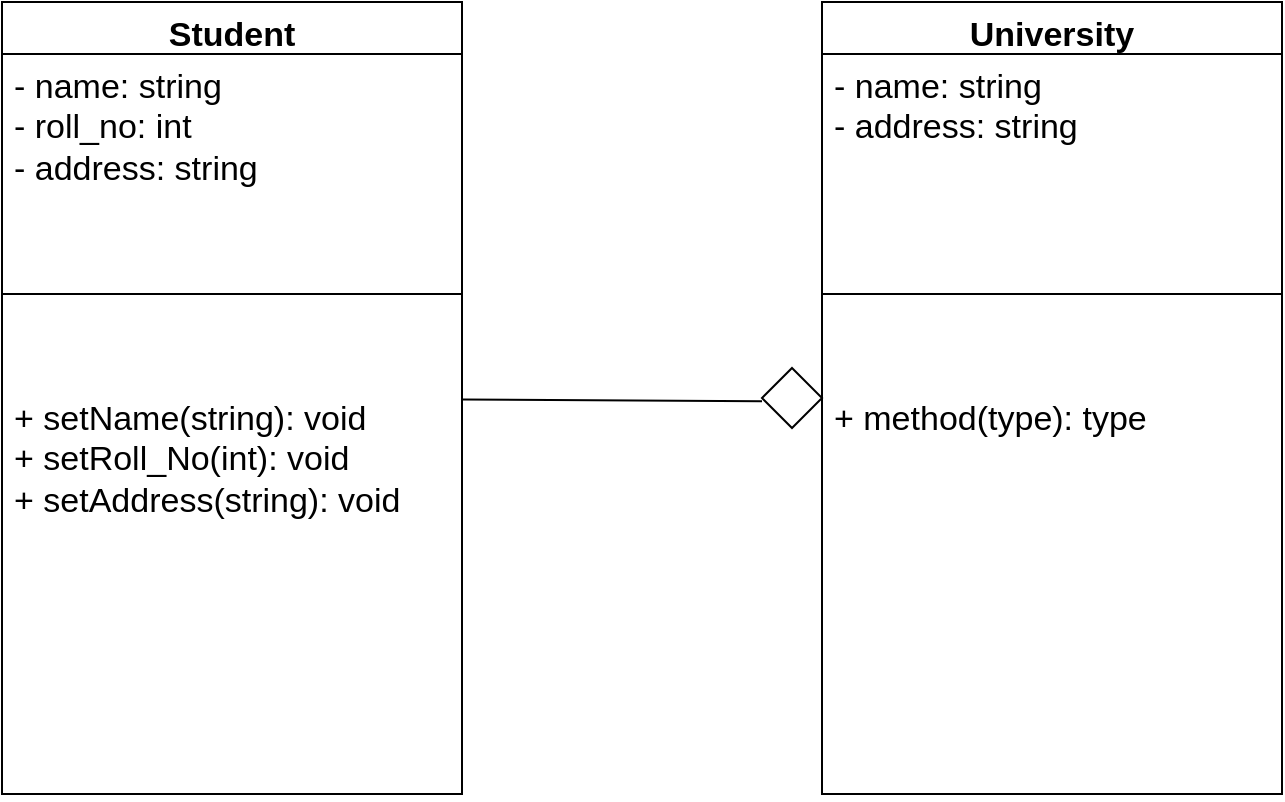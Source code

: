 <mxfile version="27.1.5">
  <diagram name="Page-1" id="2Nkzva1K4cVuqRfbs4uY">
    <mxGraphModel dx="1284" dy="588" grid="1" gridSize="10" guides="1" tooltips="1" connect="1" arrows="1" fold="1" page="1" pageScale="1" pageWidth="850" pageHeight="1100" math="0" shadow="0">
      <root>
        <mxCell id="0" />
        <mxCell id="1" parent="0" />
        <mxCell id="PgNYun0s8CIv6_MDh4ge-5" value="Student" style="swimlane;fontStyle=1;align=center;verticalAlign=top;childLayout=stackLayout;horizontal=1;startSize=26;horizontalStack=0;resizeParent=1;resizeParentMax=0;resizeLast=0;collapsible=1;marginBottom=0;whiteSpace=wrap;html=1;fontSize=17;" parent="1" vertex="1">
          <mxGeometry x="80" y="80" width="230" height="396" as="geometry" />
        </mxCell>
        <mxCell id="PgNYun0s8CIv6_MDh4ge-6" value="- name: string&lt;div&gt;- roll_no: int&lt;/div&gt;&lt;div&gt;- address: string&lt;/div&gt;&lt;div&gt;&lt;br&gt;&lt;/div&gt;" style="text;strokeColor=none;fillColor=none;align=left;verticalAlign=top;spacingLeft=4;spacingRight=4;overflow=hidden;rotatable=0;points=[[0,0.5],[1,0.5]];portConstraint=eastwest;whiteSpace=wrap;html=1;fontSize=17;" parent="PgNYun0s8CIv6_MDh4ge-5" vertex="1">
          <mxGeometry y="26" width="230" height="74" as="geometry" />
        </mxCell>
        <mxCell id="PgNYun0s8CIv6_MDh4ge-7" value="" style="line;strokeWidth=1;fillColor=none;align=left;verticalAlign=middle;spacingTop=-1;spacingLeft=3;spacingRight=3;rotatable=0;labelPosition=right;points=[];portConstraint=eastwest;strokeColor=inherit;fontSize=17;" parent="PgNYun0s8CIv6_MDh4ge-5" vertex="1">
          <mxGeometry y="100" width="230" height="92" as="geometry" />
        </mxCell>
        <mxCell id="PgNYun0s8CIv6_MDh4ge-8" value="+ setName(string): void&lt;div&gt;+ setRoll_No(int): void&lt;/div&gt;&lt;div&gt;+ setAddress(string): void&lt;/div&gt;" style="text;strokeColor=none;fillColor=none;align=left;verticalAlign=top;spacingLeft=4;spacingRight=4;overflow=hidden;rotatable=0;points=[[0,0.5],[1,0.5]];portConstraint=eastwest;whiteSpace=wrap;html=1;fontSize=17;" parent="PgNYun0s8CIv6_MDh4ge-5" vertex="1">
          <mxGeometry y="192" width="230" height="204" as="geometry" />
        </mxCell>
        <mxCell id="Xl6NuGSKY5KmwSKETpz8-1" value="University" style="swimlane;fontStyle=1;align=center;verticalAlign=top;childLayout=stackLayout;horizontal=1;startSize=26;horizontalStack=0;resizeParent=1;resizeParentMax=0;resizeLast=0;collapsible=1;marginBottom=0;whiteSpace=wrap;html=1;fontSize=17;" vertex="1" parent="1">
          <mxGeometry x="490" y="80" width="230" height="396" as="geometry" />
        </mxCell>
        <mxCell id="Xl6NuGSKY5KmwSKETpz8-2" value="- name: string&lt;div&gt;- address: string&lt;/div&gt;&lt;div&gt;&lt;br&gt;&lt;/div&gt;" style="text;strokeColor=none;fillColor=none;align=left;verticalAlign=top;spacingLeft=4;spacingRight=4;overflow=hidden;rotatable=0;points=[[0,0.5],[1,0.5]];portConstraint=eastwest;whiteSpace=wrap;html=1;fontSize=17;" vertex="1" parent="Xl6NuGSKY5KmwSKETpz8-1">
          <mxGeometry y="26" width="230" height="74" as="geometry" />
        </mxCell>
        <mxCell id="Xl6NuGSKY5KmwSKETpz8-3" value="" style="line;strokeWidth=1;fillColor=none;align=left;verticalAlign=middle;spacingTop=-1;spacingLeft=3;spacingRight=3;rotatable=0;labelPosition=right;points=[];portConstraint=eastwest;strokeColor=inherit;fontSize=17;" vertex="1" parent="Xl6NuGSKY5KmwSKETpz8-1">
          <mxGeometry y="100" width="230" height="92" as="geometry" />
        </mxCell>
        <mxCell id="Xl6NuGSKY5KmwSKETpz8-4" value="+ method(type): type" style="text;strokeColor=none;fillColor=none;align=left;verticalAlign=top;spacingLeft=4;spacingRight=4;overflow=hidden;rotatable=0;points=[[0,0.5],[1,0.5]];portConstraint=eastwest;whiteSpace=wrap;html=1;fontSize=17;" vertex="1" parent="Xl6NuGSKY5KmwSKETpz8-1">
          <mxGeometry y="192" width="230" height="204" as="geometry" />
        </mxCell>
        <mxCell id="Xl6NuGSKY5KmwSKETpz8-5" value="" style="rhombus;whiteSpace=wrap;html=1;" vertex="1" parent="1">
          <mxGeometry x="460" y="263" width="30" height="30" as="geometry" />
        </mxCell>
        <mxCell id="Xl6NuGSKY5KmwSKETpz8-6" value="" style="endArrow=none;html=1;rounded=0;exitX=1.002;exitY=0.033;exitDx=0;exitDy=0;exitPerimeter=0;" edge="1" parent="1" source="PgNYun0s8CIv6_MDh4ge-8">
          <mxGeometry width="50" height="50" relative="1" as="geometry">
            <mxPoint x="323" y="280" as="sourcePoint" />
            <mxPoint x="460" y="279.66" as="targetPoint" />
          </mxGeometry>
        </mxCell>
      </root>
    </mxGraphModel>
  </diagram>
</mxfile>
